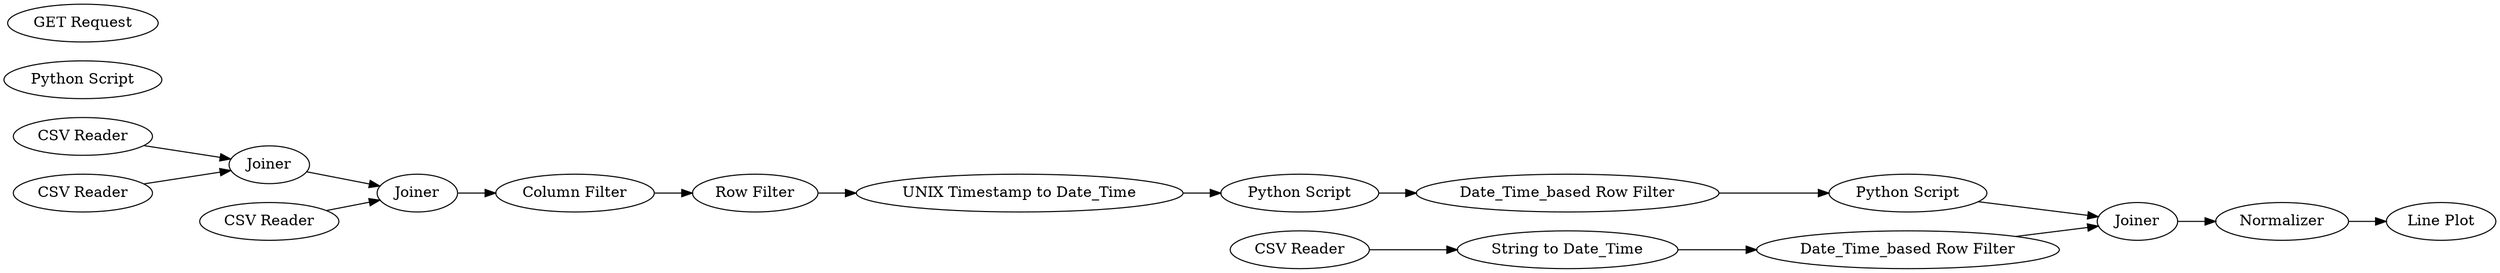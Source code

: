 digraph {
	1 [label="CSV Reader"]
	2 [label="CSV Reader"]
	3 [label="CSV Reader"]
	4 [label=Joiner]
	5 [label=Joiner]
	6 [label="Column Filter"]
	7 [label="Row Filter"]
	8 [label="Python Script"]
	9 [label="CSV Reader"]
	11 [label="String to Date_Time"]
	12 [label="Date_Time_based Row Filter"]
	13 [label="UNIX Timestamp to Date_Time"]
	16 [label="Python Script"]
	17 [label="GET Request"]
	18 [label="Date_Time_based Row Filter"]
	19 [label=Joiner]
	21 [label="Line Plot"]
	22 [label=Normalizer]
	23 [label="Python Script"]
	1 -> 5
	2 -> 5
	3 -> 4
	4 -> 6
	5 -> 4
	6 -> 7
	7 -> 13
	9 -> 11
	11 -> 12
	12 -> 19
	13 -> 16
	16 -> 18
	18 -> 23
	19 -> 22
	22 -> 21
	23 -> 19
	rankdir=LR
}
